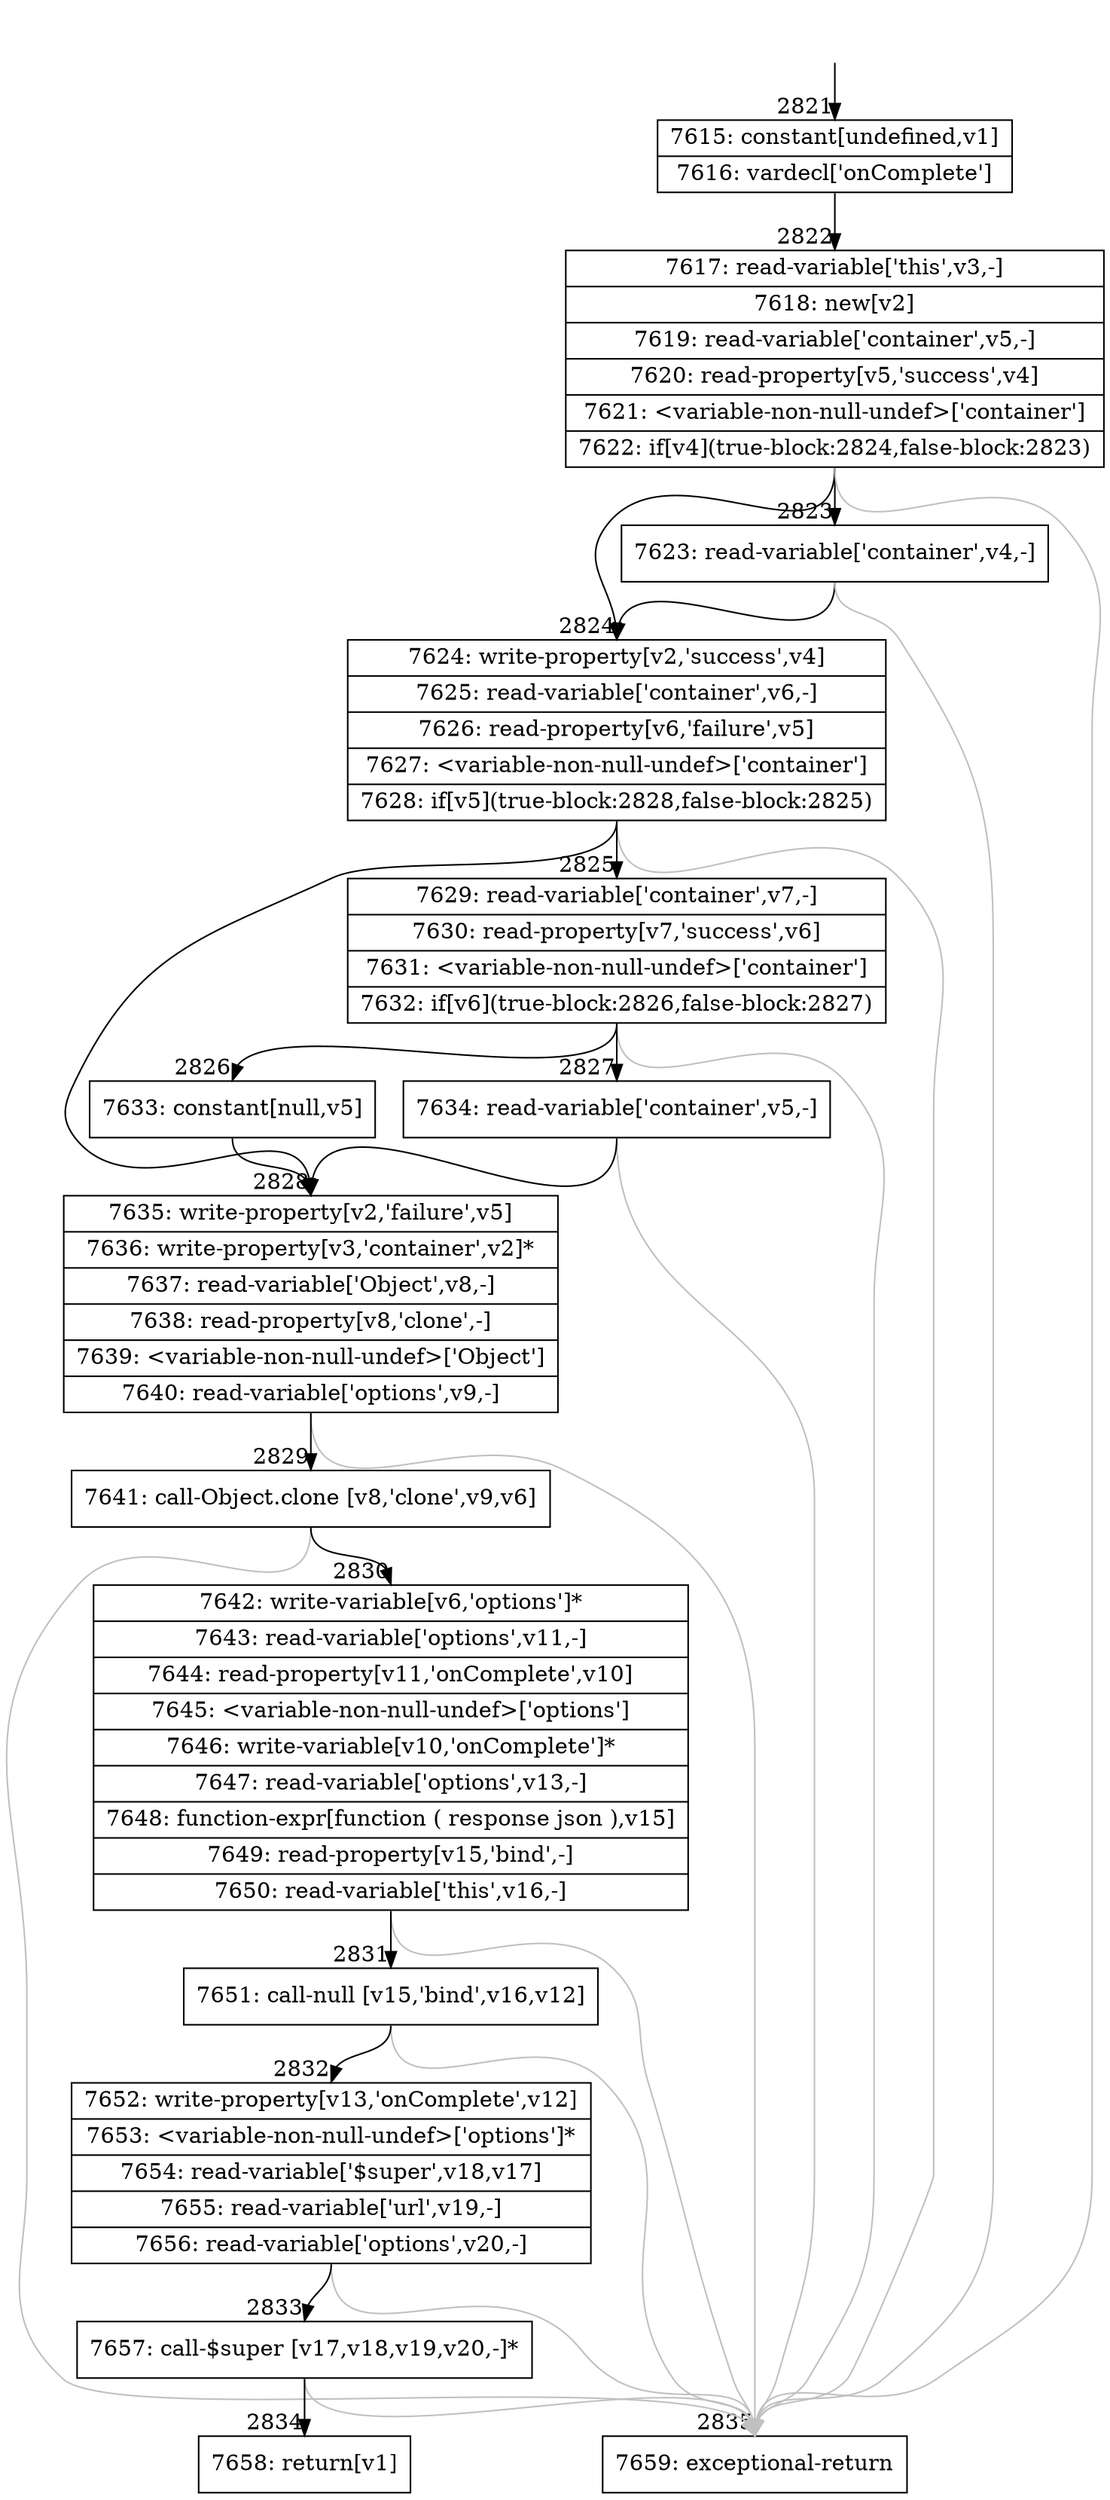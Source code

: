 digraph {
rankdir="TD"
BB_entry251[shape=none,label=""];
BB_entry251 -> BB2821 [tailport=s, headport=n, headlabel="    2821"]
BB2821 [shape=record label="{7615: constant[undefined,v1]|7616: vardecl['onComplete']}" ] 
BB2821 -> BB2822 [tailport=s, headport=n, headlabel="      2822"]
BB2822 [shape=record label="{7617: read-variable['this',v3,-]|7618: new[v2]|7619: read-variable['container',v5,-]|7620: read-property[v5,'success',v4]|7621: \<variable-non-null-undef\>['container']|7622: if[v4](true-block:2824,false-block:2823)}" ] 
BB2822 -> BB2824 [tailport=s, headport=n, headlabel="      2824"]
BB2822 -> BB2823 [tailport=s, headport=n, headlabel="      2823"]
BB2822 -> BB2835 [tailport=s, headport=n, color=gray, headlabel="      2835"]
BB2823 [shape=record label="{7623: read-variable['container',v4,-]}" ] 
BB2823 -> BB2824 [tailport=s, headport=n]
BB2823 -> BB2835 [tailport=s, headport=n, color=gray]
BB2824 [shape=record label="{7624: write-property[v2,'success',v4]|7625: read-variable['container',v6,-]|7626: read-property[v6,'failure',v5]|7627: \<variable-non-null-undef\>['container']|7628: if[v5](true-block:2828,false-block:2825)}" ] 
BB2824 -> BB2828 [tailport=s, headport=n, headlabel="      2828"]
BB2824 -> BB2825 [tailport=s, headport=n, headlabel="      2825"]
BB2824 -> BB2835 [tailport=s, headport=n, color=gray]
BB2825 [shape=record label="{7629: read-variable['container',v7,-]|7630: read-property[v7,'success',v6]|7631: \<variable-non-null-undef\>['container']|7632: if[v6](true-block:2826,false-block:2827)}" ] 
BB2825 -> BB2826 [tailport=s, headport=n, headlabel="      2826"]
BB2825 -> BB2827 [tailport=s, headport=n, headlabel="      2827"]
BB2825 -> BB2835 [tailport=s, headport=n, color=gray]
BB2826 [shape=record label="{7633: constant[null,v5]}" ] 
BB2826 -> BB2828 [tailport=s, headport=n]
BB2827 [shape=record label="{7634: read-variable['container',v5,-]}" ] 
BB2827 -> BB2828 [tailport=s, headport=n]
BB2827 -> BB2835 [tailport=s, headport=n, color=gray]
BB2828 [shape=record label="{7635: write-property[v2,'failure',v5]|7636: write-property[v3,'container',v2]*|7637: read-variable['Object',v8,-]|7638: read-property[v8,'clone',-]|7639: \<variable-non-null-undef\>['Object']|7640: read-variable['options',v9,-]}" ] 
BB2828 -> BB2829 [tailport=s, headport=n, headlabel="      2829"]
BB2828 -> BB2835 [tailport=s, headport=n, color=gray]
BB2829 [shape=record label="{7641: call-Object.clone [v8,'clone',v9,v6]}" ] 
BB2829 -> BB2830 [tailport=s, headport=n, headlabel="      2830"]
BB2829 -> BB2835 [tailport=s, headport=n, color=gray]
BB2830 [shape=record label="{7642: write-variable[v6,'options']*|7643: read-variable['options',v11,-]|7644: read-property[v11,'onComplete',v10]|7645: \<variable-non-null-undef\>['options']|7646: write-variable[v10,'onComplete']*|7647: read-variable['options',v13,-]|7648: function-expr[function ( response json ),v15]|7649: read-property[v15,'bind',-]|7650: read-variable['this',v16,-]}" ] 
BB2830 -> BB2831 [tailport=s, headport=n, headlabel="      2831"]
BB2830 -> BB2835 [tailport=s, headport=n, color=gray]
BB2831 [shape=record label="{7651: call-null [v15,'bind',v16,v12]}" ] 
BB2831 -> BB2832 [tailport=s, headport=n, headlabel="      2832"]
BB2831 -> BB2835 [tailport=s, headport=n, color=gray]
BB2832 [shape=record label="{7652: write-property[v13,'onComplete',v12]|7653: \<variable-non-null-undef\>['options']*|7654: read-variable['$super',v18,v17]|7655: read-variable['url',v19,-]|7656: read-variable['options',v20,-]}" ] 
BB2832 -> BB2833 [tailport=s, headport=n, headlabel="      2833"]
BB2832 -> BB2835 [tailport=s, headport=n, color=gray]
BB2833 [shape=record label="{7657: call-$super [v17,v18,v19,v20,-]*}" ] 
BB2833 -> BB2834 [tailport=s, headport=n, headlabel="      2834"]
BB2833 -> BB2835 [tailport=s, headport=n, color=gray]
BB2834 [shape=record label="{7658: return[v1]}" ] 
BB2835 [shape=record label="{7659: exceptional-return}" ] 
//#$~ 1977
}
